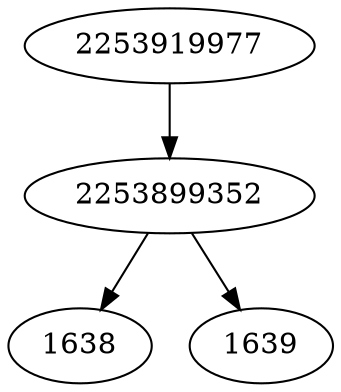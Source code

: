 strict digraph  {
2253899352;
2253919977;
1638;
1639;
2253899352 -> 1638;
2253899352 -> 1639;
2253919977 -> 2253899352;
}
